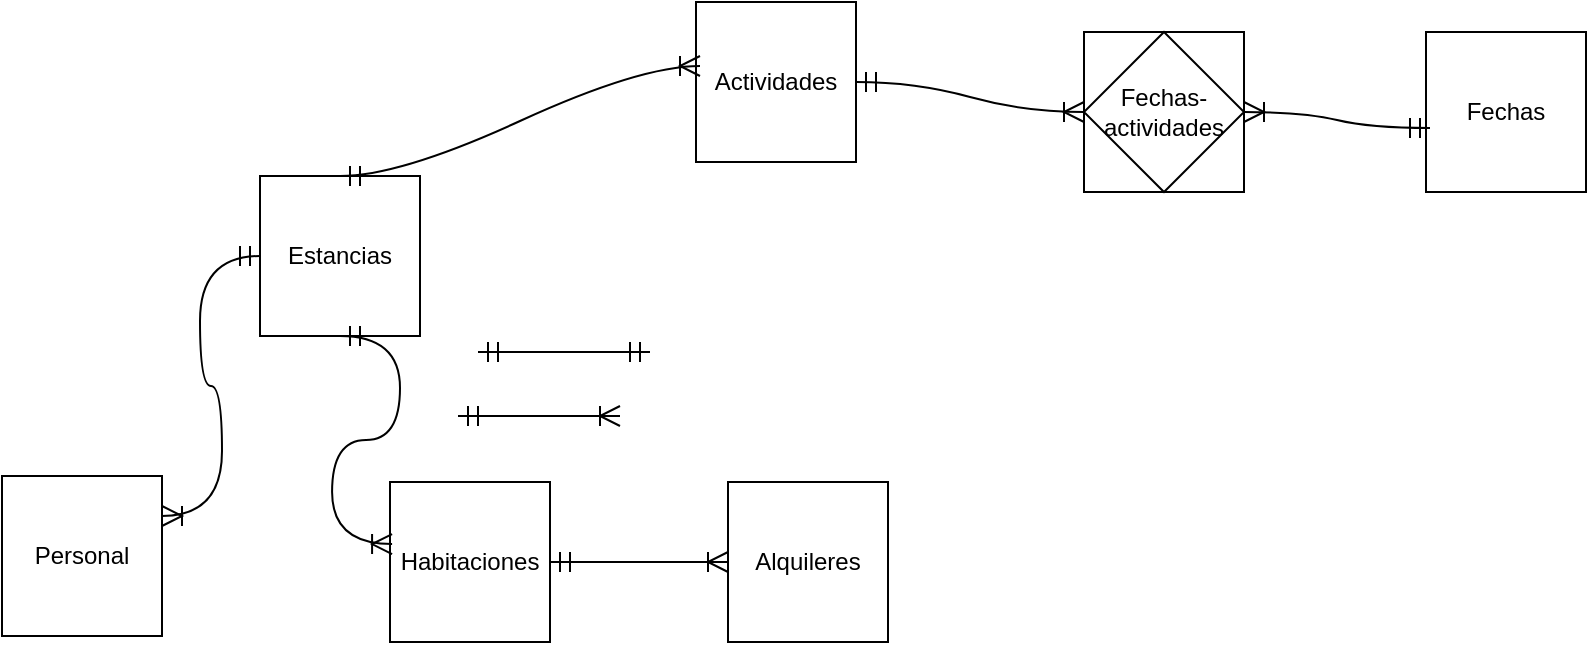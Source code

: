 <mxfile version="27.1.5">
  <diagram name="Página-1" id="Py6xz8ZubbL1zna6lbAH">
    <mxGraphModel dx="1227" dy="1374" grid="0" gridSize="10" guides="1" tooltips="1" connect="1" arrows="1" fold="1" page="0" pageScale="1" pageWidth="827" pageHeight="1169" math="0" shadow="0">
      <root>
        <mxCell id="0" />
        <mxCell id="1" parent="0" />
        <mxCell id="tbgHIsKdMjwdwHgxHEgM-1" value="Estancias" style="whiteSpace=wrap;html=1;aspect=fixed;" parent="1" vertex="1">
          <mxGeometry x="-23" y="72" width="80" height="80" as="geometry" />
        </mxCell>
        <mxCell id="tbgHIsKdMjwdwHgxHEgM-4" value="Habitaciones" style="whiteSpace=wrap;html=1;aspect=fixed;" parent="1" vertex="1">
          <mxGeometry x="42" y="225" width="80" height="80" as="geometry" />
        </mxCell>
        <mxCell id="tbgHIsKdMjwdwHgxHEgM-5" value="" style="whiteSpace=wrap;html=1;aspect=fixed;" parent="1" vertex="1">
          <mxGeometry x="389" width="80" height="80" as="geometry" />
        </mxCell>
        <mxCell id="tbgHIsKdMjwdwHgxHEgM-6" value="Personal" style="whiteSpace=wrap;html=1;aspect=fixed;" parent="1" vertex="1">
          <mxGeometry x="-152" y="222" width="80" height="80" as="geometry" />
        </mxCell>
        <mxCell id="tbgHIsKdMjwdwHgxHEgM-7" value="Alquileres" style="whiteSpace=wrap;html=1;aspect=fixed;" parent="1" vertex="1">
          <mxGeometry x="211" y="225" width="80" height="80" as="geometry" />
        </mxCell>
        <mxCell id="tbgHIsKdMjwdwHgxHEgM-8" value="Actividades" style="whiteSpace=wrap;html=1;aspect=fixed;" parent="1" vertex="1">
          <mxGeometry x="195" y="-15" width="80" height="80" as="geometry" />
        </mxCell>
        <mxCell id="tbgHIsKdMjwdwHgxHEgM-9" value="Fechas-actividades" style="rhombus;whiteSpace=wrap;html=1;" parent="1" vertex="1">
          <mxGeometry x="389" width="80" height="80" as="geometry" />
        </mxCell>
        <mxCell id="tbgHIsKdMjwdwHgxHEgM-10" value="" style="edgeStyle=entityRelationEdgeStyle;fontSize=12;html=1;endArrow=ERoneToMany;startArrow=ERmandOne;rounded=0;startSize=8;endSize=8;curved=1;" parent="1" edge="1">
          <mxGeometry width="100" height="100" relative="1" as="geometry">
            <mxPoint x="76" y="192" as="sourcePoint" />
            <mxPoint x="157" y="192" as="targetPoint" />
            <Array as="points">
              <mxPoint x="188" y="242" />
              <mxPoint x="36" y="37" />
            </Array>
          </mxGeometry>
        </mxCell>
        <mxCell id="tbgHIsKdMjwdwHgxHEgM-11" value="" style="edgeStyle=entityRelationEdgeStyle;fontSize=12;html=1;endArrow=ERmandOne;startArrow=ERmandOne;rounded=0;startSize=8;endSize=8;curved=1;" parent="1" edge="1">
          <mxGeometry width="100" height="100" relative="1" as="geometry">
            <mxPoint x="86" y="160" as="sourcePoint" />
            <mxPoint x="172" y="160" as="targetPoint" />
            <Array as="points">
              <mxPoint x="70" y="-8" />
            </Array>
          </mxGeometry>
        </mxCell>
        <mxCell id="tbgHIsKdMjwdwHgxHEgM-12" value="" style="edgeStyle=entityRelationEdgeStyle;fontSize=12;html=1;endArrow=ERoneToMany;startArrow=ERmandOne;rounded=0;startSize=8;endSize=8;curved=1;exitX=0.5;exitY=1;exitDx=0;exitDy=0;entryX=0.013;entryY=0.388;entryDx=0;entryDy=0;entryPerimeter=0;" parent="1" source="tbgHIsKdMjwdwHgxHEgM-1" target="tbgHIsKdMjwdwHgxHEgM-4" edge="1">
          <mxGeometry width="100" height="100" relative="1" as="geometry">
            <mxPoint x="135" y="345" as="sourcePoint" />
            <mxPoint x="216" y="345" as="targetPoint" />
            <Array as="points">
              <mxPoint x="247" y="395" />
              <mxPoint x="95" y="190" />
            </Array>
          </mxGeometry>
        </mxCell>
        <mxCell id="tbgHIsKdMjwdwHgxHEgM-13" value="" style="edgeStyle=entityRelationEdgeStyle;fontSize=12;html=1;endArrow=ERoneToMany;startArrow=ERmandOne;rounded=0;startSize=8;endSize=8;curved=1;exitX=0.5;exitY=0;exitDx=0;exitDy=0;entryX=0.025;entryY=0.4;entryDx=0;entryDy=0;entryPerimeter=0;" parent="1" source="tbgHIsKdMjwdwHgxHEgM-1" target="tbgHIsKdMjwdwHgxHEgM-8" edge="1">
          <mxGeometry width="100" height="100" relative="1" as="geometry">
            <mxPoint x="171" y="341" as="sourcePoint" />
            <mxPoint x="252" y="341" as="targetPoint" />
            <Array as="points">
              <mxPoint x="283" y="391" />
              <mxPoint x="131" y="186" />
            </Array>
          </mxGeometry>
        </mxCell>
        <mxCell id="tbgHIsKdMjwdwHgxHEgM-14" value="" style="edgeStyle=entityRelationEdgeStyle;fontSize=12;html=1;endArrow=ERoneToMany;startArrow=ERmandOne;rounded=0;startSize=8;endSize=8;curved=1;exitX=1;exitY=0.5;exitDx=0;exitDy=0;entryX=0;entryY=0.5;entryDx=0;entryDy=0;" parent="1" source="tbgHIsKdMjwdwHgxHEgM-4" target="tbgHIsKdMjwdwHgxHEgM-7" edge="1">
          <mxGeometry width="100" height="100" relative="1" as="geometry">
            <mxPoint x="158" y="360" as="sourcePoint" />
            <mxPoint x="239" y="360" as="targetPoint" />
            <Array as="points">
              <mxPoint x="270" y="410" />
              <mxPoint x="118" y="205" />
            </Array>
          </mxGeometry>
        </mxCell>
        <mxCell id="tbgHIsKdMjwdwHgxHEgM-15" value="" style="edgeStyle=entityRelationEdgeStyle;fontSize=12;html=1;endArrow=ERoneToMany;startArrow=ERmandOne;rounded=0;startSize=8;endSize=8;curved=1;exitX=1;exitY=0.5;exitDx=0;exitDy=0;entryX=0;entryY=0.5;entryDx=0;entryDy=0;" parent="1" source="tbgHIsKdMjwdwHgxHEgM-8" target="tbgHIsKdMjwdwHgxHEgM-5" edge="1">
          <mxGeometry width="100" height="100" relative="1" as="geometry">
            <mxPoint x="160" y="346" as="sourcePoint" />
            <mxPoint x="241" y="346" as="targetPoint" />
            <Array as="points">
              <mxPoint x="272" y="396" />
              <mxPoint x="120" y="191" />
            </Array>
          </mxGeometry>
        </mxCell>
        <mxCell id="tbgHIsKdMjwdwHgxHEgM-16" value="" style="edgeStyle=entityRelationEdgeStyle;fontSize=12;html=1;endArrow=ERoneToMany;startArrow=ERmandOne;rounded=0;startSize=8;endSize=8;curved=1;exitX=0;exitY=0.5;exitDx=0;exitDy=0;entryX=1;entryY=0.25;entryDx=0;entryDy=0;" parent="1" source="tbgHIsKdMjwdwHgxHEgM-1" target="tbgHIsKdMjwdwHgxHEgM-6" edge="1">
          <mxGeometry width="100" height="100" relative="1" as="geometry">
            <mxPoint x="166" y="342" as="sourcePoint" />
            <mxPoint x="247" y="342" as="targetPoint" />
            <Array as="points">
              <mxPoint x="278" y="392" />
              <mxPoint x="126" y="187" />
            </Array>
          </mxGeometry>
        </mxCell>
        <mxCell id="y_SjgGGLB2OPgyA1tC3r-1" value="Fechas" style="whiteSpace=wrap;html=1;aspect=fixed;" vertex="1" parent="1">
          <mxGeometry x="560" width="80" height="80" as="geometry" />
        </mxCell>
        <mxCell id="y_SjgGGLB2OPgyA1tC3r-2" value="" style="edgeStyle=entityRelationEdgeStyle;fontSize=12;html=1;endArrow=ERoneToMany;startArrow=ERmandOne;rounded=0;startSize=8;endSize=8;curved=1;exitX=0.025;exitY=0.6;exitDx=0;exitDy=0;entryX=1;entryY=0.5;entryDx=0;entryDy=0;exitPerimeter=0;" edge="1" parent="1" source="y_SjgGGLB2OPgyA1tC3r-1" target="tbgHIsKdMjwdwHgxHEgM-5">
          <mxGeometry width="100" height="100" relative="1" as="geometry">
            <mxPoint x="503" y="33" as="sourcePoint" />
            <mxPoint x="617" y="48" as="targetPoint" />
            <Array as="points">
              <mxPoint x="500" y="404" />
              <mxPoint x="348" y="199" />
            </Array>
          </mxGeometry>
        </mxCell>
      </root>
    </mxGraphModel>
  </diagram>
</mxfile>
